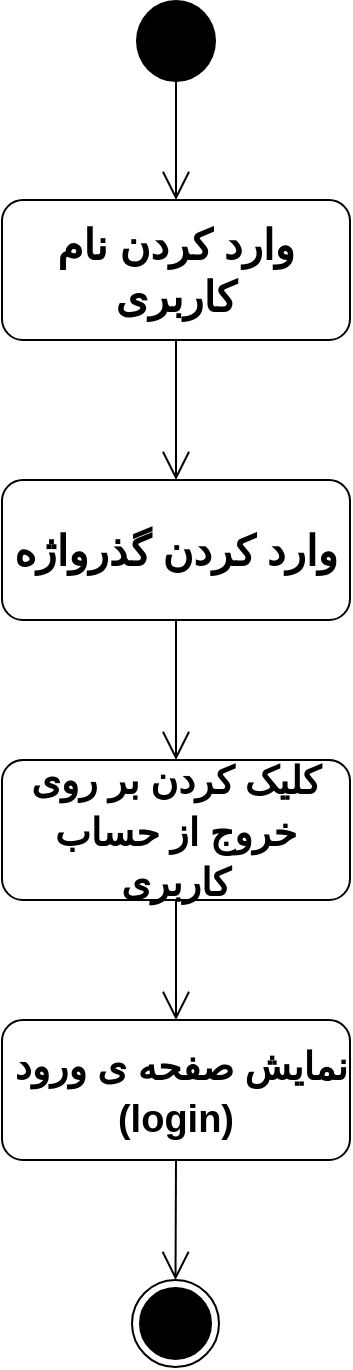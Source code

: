 <mxfile version="13.10.9" type="github">
  <diagram name="Page-1" id="e7e014a7-5840-1c2e-5031-d8a46d1fe8dd">
    <mxGraphModel dx="1422" dy="780" grid="1" gridSize="10" guides="1" tooltips="1" connect="1" arrows="1" fold="1" page="1" pageScale="1" pageWidth="827" pageHeight="1169" background="#ffffff" math="0" shadow="0">
      <root>
        <mxCell id="0" />
        <mxCell id="1" parent="0" />
        <mxCell id="8efTD4OEWqOGp4i1g3Z0-41" value="" style="ellipse;fillColor=#000000;strokeColor=none;aspect=fixed;" parent="1" vertex="1">
          <mxGeometry x="394" y="243" width="40" height="41.03" as="geometry" />
        </mxCell>
        <mxCell id="8efTD4OEWqOGp4i1g3Z0-42" value="وارد کردن گذرواژه" style="shape=rect;html=1;rounded=1;whiteSpace=wrap;align=center;fontSize=21;fontStyle=1" parent="1" vertex="1">
          <mxGeometry x="327" y="483" width="174" height="70" as="geometry" />
        </mxCell>
        <mxCell id="8efTD4OEWqOGp4i1g3Z0-43" value="" style="endArrow=open;endFill=1;endSize=12;html=1;fontSize=21;exitX=0.5;exitY=1;exitDx=0;exitDy=0;entryX=0.5;entryY=0;entryDx=0;entryDy=0;" parent="1" source="8efTD4OEWqOGp4i1g3Z0-41" target="E-XWAP4hK30kMrymUo2u-1" edge="1">
          <mxGeometry width="160" relative="1" as="geometry">
            <mxPoint x="439" y="623" as="sourcePoint" />
            <mxPoint x="599" y="623" as="targetPoint" />
          </mxGeometry>
        </mxCell>
        <mxCell id="8efTD4OEWqOGp4i1g3Z0-45" value="" style="endArrow=open;endFill=1;endSize=12;html=1;fontSize=21;exitX=0.5;exitY=1;exitDx=0;exitDy=0;entryX=0.5;entryY=0;entryDx=0;entryDy=0;" parent="1" source="8efTD4OEWqOGp4i1g3Z0-42" target="8efTD4OEWqOGp4i1g3Z0-57" edge="1">
          <mxGeometry width="160" relative="1" as="geometry">
            <mxPoint x="413.5" y="573" as="sourcePoint" />
            <mxPoint x="414" y="623" as="targetPoint" />
          </mxGeometry>
        </mxCell>
        <mxCell id="8efTD4OEWqOGp4i1g3Z0-47" value="" style="endArrow=open;endFill=1;endSize=12;html=1;fontSize=21;exitX=0.5;exitY=1;exitDx=0;exitDy=0;entryX=0.5;entryY=0;entryDx=0;entryDy=0;" parent="1" source="8efTD4OEWqOGp4i1g3Z0-57" target="8efTD4OEWqOGp4i1g3Z0-60" edge="1">
          <mxGeometry width="160" relative="1" as="geometry">
            <mxPoint x="414" y="703" as="sourcePoint" />
            <mxPoint x="414" y="773" as="targetPoint" />
          </mxGeometry>
        </mxCell>
        <mxCell id="8efTD4OEWqOGp4i1g3Z0-57" value="&lt;span style=&quot;font-size: 19px&quot;&gt;کلیک کردن بر روی خروج از حساب کاربری&lt;/span&gt;" style="shape=rect;html=1;rounded=1;whiteSpace=wrap;align=center;fontSize=21;fontStyle=1" parent="1" vertex="1">
          <mxGeometry x="327" y="623" width="174" height="70" as="geometry" />
        </mxCell>
        <mxCell id="8efTD4OEWqOGp4i1g3Z0-59" value="" style="ellipse;html=1;shape=endState;fillColor=#000000;strokeColor=#000000;aspect=fixed;" parent="1" vertex="1">
          <mxGeometry x="392" y="883" width="43.5" height="43.5" as="geometry" />
        </mxCell>
        <mxCell id="8efTD4OEWqOGp4i1g3Z0-60" value="&lt;span style=&quot;font-size: 19px&quot;&gt;&amp;nbsp;نمایش صفحه ی ورود&lt;br&gt;&lt;/span&gt;&lt;span style=&quot;font-size: 19px&quot;&gt;(login)&lt;/span&gt;&lt;span style=&quot;font-size: 19px&quot;&gt;&lt;br&gt;&lt;/span&gt;" style="shape=rect;html=1;rounded=1;whiteSpace=wrap;align=center;fontSize=21;fontStyle=1" parent="1" vertex="1">
          <mxGeometry x="327" y="753" width="174" height="70" as="geometry" />
        </mxCell>
        <mxCell id="8efTD4OEWqOGp4i1g3Z0-61" value="" style="endArrow=open;endFill=1;endSize=12;html=1;fontSize=21;exitX=0.5;exitY=1;exitDx=0;exitDy=0;entryX=0.5;entryY=0;entryDx=0;entryDy=0;" parent="1" source="8efTD4OEWqOGp4i1g3Z0-60" target="8efTD4OEWqOGp4i1g3Z0-59" edge="1">
          <mxGeometry width="160" relative="1" as="geometry">
            <mxPoint x="414" y="823" as="sourcePoint" />
            <mxPoint x="414" y="883" as="targetPoint" />
          </mxGeometry>
        </mxCell>
        <mxCell id="E-XWAP4hK30kMrymUo2u-1" value="وارد کردن نام کاربری" style="shape=rect;html=1;rounded=1;whiteSpace=wrap;align=center;fontSize=21;fontStyle=1" vertex="1" parent="1">
          <mxGeometry x="327" y="343" width="174" height="70" as="geometry" />
        </mxCell>
        <mxCell id="E-XWAP4hK30kMrymUo2u-2" value="" style="endArrow=open;endFill=1;endSize=12;html=1;fontSize=21;exitX=0.5;exitY=1;exitDx=0;exitDy=0;entryX=0.5;entryY=0;entryDx=0;entryDy=0;" edge="1" parent="1" source="E-XWAP4hK30kMrymUo2u-1" target="8efTD4OEWqOGp4i1g3Z0-42">
          <mxGeometry width="160" relative="1" as="geometry">
            <mxPoint x="424" y="294.03" as="sourcePoint" />
            <mxPoint x="424" y="353" as="targetPoint" />
          </mxGeometry>
        </mxCell>
      </root>
    </mxGraphModel>
  </diagram>
</mxfile>
